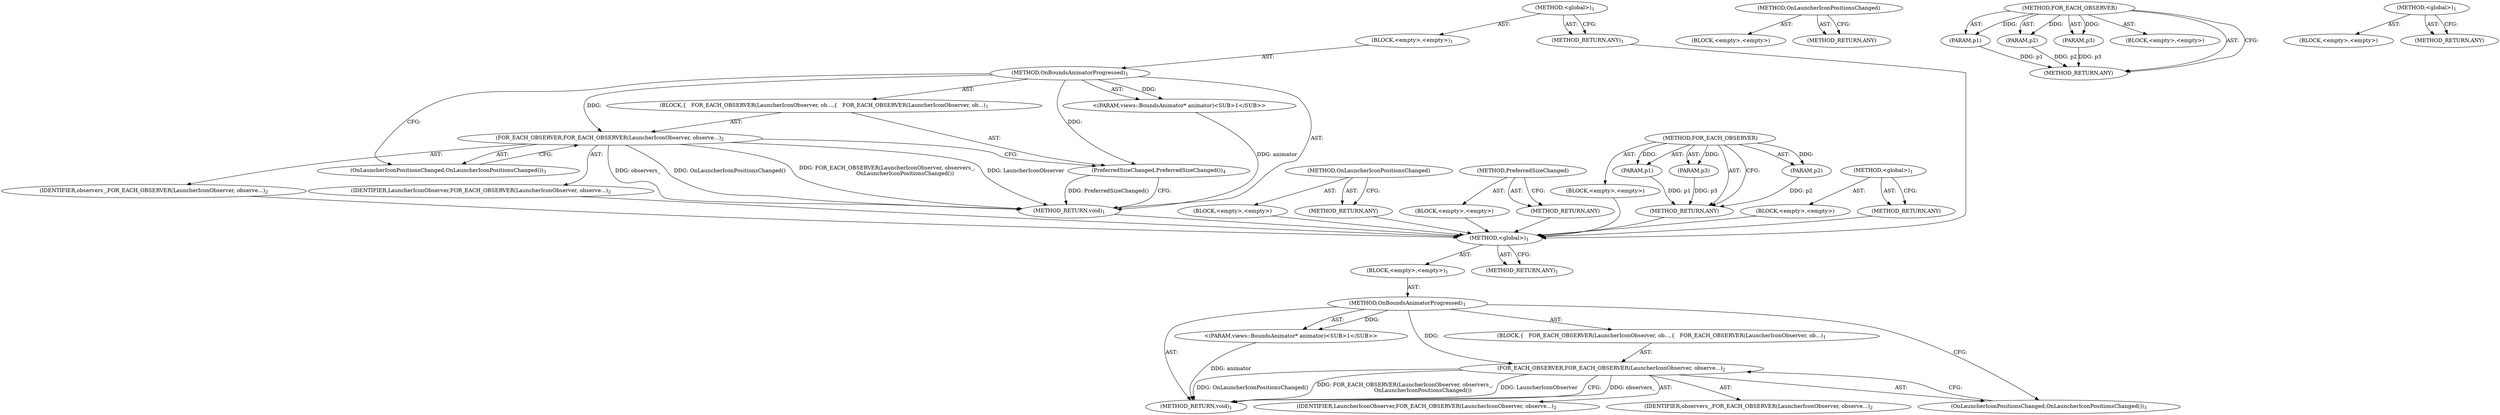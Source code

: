 digraph "&lt;global&gt;" {
vulnerable_6 [label=<(METHOD,&lt;global&gt;)<SUB>1</SUB>>];
vulnerable_7 [label=<(BLOCK,&lt;empty&gt;,&lt;empty&gt;)<SUB>1</SUB>>];
vulnerable_8 [label=<(METHOD,OnBoundsAnimatorProgressed)<SUB>1</SUB>>];
vulnerable_9 [label="<(PARAM,views::BoundsAnimator* animator)<SUB>1</SUB>>"];
vulnerable_10 [label=<(BLOCK,{
   FOR_EACH_OBSERVER(LauncherIconObserver, ob...,{
   FOR_EACH_OBSERVER(LauncherIconObserver, ob...)<SUB>1</SUB>>];
vulnerable_11 [label=<(FOR_EACH_OBSERVER,FOR_EACH_OBSERVER(LauncherIconObserver, observe...)<SUB>2</SUB>>];
vulnerable_12 [label=<(IDENTIFIER,LauncherIconObserver,FOR_EACH_OBSERVER(LauncherIconObserver, observe...)<SUB>2</SUB>>];
vulnerable_13 [label=<(IDENTIFIER,observers_,FOR_EACH_OBSERVER(LauncherIconObserver, observe...)<SUB>2</SUB>>];
vulnerable_14 [label=<(OnLauncherIconPositionsChanged,OnLauncherIconPositionsChanged())<SUB>3</SUB>>];
vulnerable_15 [label=<(METHOD_RETURN,void)<SUB>1</SUB>>];
vulnerable_17 [label=<(METHOD_RETURN,ANY)<SUB>1</SUB>>];
vulnerable_38 [label=<(METHOD,OnLauncherIconPositionsChanged)>];
vulnerable_39 [label=<(BLOCK,&lt;empty&gt;,&lt;empty&gt;)>];
vulnerable_40 [label=<(METHOD_RETURN,ANY)>];
vulnerable_32 [label=<(METHOD,FOR_EACH_OBSERVER)>];
vulnerable_33 [label=<(PARAM,p1)>];
vulnerable_34 [label=<(PARAM,p2)>];
vulnerable_35 [label=<(PARAM,p3)>];
vulnerable_36 [label=<(BLOCK,&lt;empty&gt;,&lt;empty&gt;)>];
vulnerable_37 [label=<(METHOD_RETURN,ANY)>];
vulnerable_26 [label=<(METHOD,&lt;global&gt;)<SUB>1</SUB>>];
vulnerable_27 [label=<(BLOCK,&lt;empty&gt;,&lt;empty&gt;)>];
vulnerable_28 [label=<(METHOD_RETURN,ANY)>];
fixed_6 [label=<(METHOD,&lt;global&gt;)<SUB>1</SUB>>];
fixed_7 [label=<(BLOCK,&lt;empty&gt;,&lt;empty&gt;)<SUB>1</SUB>>];
fixed_8 [label=<(METHOD,OnBoundsAnimatorProgressed)<SUB>1</SUB>>];
fixed_9 [label="<(PARAM,views::BoundsAnimator* animator)<SUB>1</SUB>>"];
fixed_10 [label=<(BLOCK,{
   FOR_EACH_OBSERVER(LauncherIconObserver, ob...,{
   FOR_EACH_OBSERVER(LauncherIconObserver, ob...)<SUB>1</SUB>>];
fixed_11 [label=<(FOR_EACH_OBSERVER,FOR_EACH_OBSERVER(LauncherIconObserver, observe...)<SUB>2</SUB>>];
fixed_12 [label=<(IDENTIFIER,LauncherIconObserver,FOR_EACH_OBSERVER(LauncherIconObserver, observe...)<SUB>2</SUB>>];
fixed_13 [label=<(IDENTIFIER,observers_,FOR_EACH_OBSERVER(LauncherIconObserver, observe...)<SUB>2</SUB>>];
fixed_14 [label=<(OnLauncherIconPositionsChanged,OnLauncherIconPositionsChanged())<SUB>3</SUB>>];
fixed_15 [label=<(PreferredSizeChanged,PreferredSizeChanged())<SUB>4</SUB>>];
fixed_16 [label=<(METHOD_RETURN,void)<SUB>1</SUB>>];
fixed_18 [label=<(METHOD_RETURN,ANY)<SUB>1</SUB>>];
fixed_39 [label=<(METHOD,OnLauncherIconPositionsChanged)>];
fixed_40 [label=<(BLOCK,&lt;empty&gt;,&lt;empty&gt;)>];
fixed_41 [label=<(METHOD_RETURN,ANY)>];
fixed_42 [label=<(METHOD,PreferredSizeChanged)>];
fixed_43 [label=<(BLOCK,&lt;empty&gt;,&lt;empty&gt;)>];
fixed_44 [label=<(METHOD_RETURN,ANY)>];
fixed_33 [label=<(METHOD,FOR_EACH_OBSERVER)>];
fixed_34 [label=<(PARAM,p1)>];
fixed_35 [label=<(PARAM,p2)>];
fixed_36 [label=<(PARAM,p3)>];
fixed_37 [label=<(BLOCK,&lt;empty&gt;,&lt;empty&gt;)>];
fixed_38 [label=<(METHOD_RETURN,ANY)>];
fixed_27 [label=<(METHOD,&lt;global&gt;)<SUB>1</SUB>>];
fixed_28 [label=<(BLOCK,&lt;empty&gt;,&lt;empty&gt;)>];
fixed_29 [label=<(METHOD_RETURN,ANY)>];
vulnerable_6 -> vulnerable_7  [key=0, label="AST: "];
vulnerable_6 -> vulnerable_17  [key=0, label="AST: "];
vulnerable_6 -> vulnerable_17  [key=1, label="CFG: "];
vulnerable_7 -> vulnerable_8  [key=0, label="AST: "];
vulnerable_8 -> vulnerable_9  [key=0, label="AST: "];
vulnerable_8 -> vulnerable_9  [key=1, label="DDG: "];
vulnerable_8 -> vulnerable_10  [key=0, label="AST: "];
vulnerable_8 -> vulnerable_15  [key=0, label="AST: "];
vulnerable_8 -> vulnerable_14  [key=0, label="CFG: "];
vulnerable_8 -> vulnerable_11  [key=0, label="DDG: "];
vulnerable_9 -> vulnerable_15  [key=0, label="DDG: animator"];
vulnerable_10 -> vulnerable_11  [key=0, label="AST: "];
vulnerable_11 -> vulnerable_12  [key=0, label="AST: "];
vulnerable_11 -> vulnerable_13  [key=0, label="AST: "];
vulnerable_11 -> vulnerable_14  [key=0, label="AST: "];
vulnerable_11 -> vulnerable_15  [key=0, label="CFG: "];
vulnerable_11 -> vulnerable_15  [key=1, label="DDG: observers_"];
vulnerable_11 -> vulnerable_15  [key=2, label="DDG: OnLauncherIconPositionsChanged()"];
vulnerable_11 -> vulnerable_15  [key=3, label="DDG: FOR_EACH_OBSERVER(LauncherIconObserver, observers_,
                     OnLauncherIconPositionsChanged())"];
vulnerable_11 -> vulnerable_15  [key=4, label="DDG: LauncherIconObserver"];
vulnerable_14 -> vulnerable_11  [key=0, label="CFG: "];
vulnerable_38 -> vulnerable_39  [key=0, label="AST: "];
vulnerable_38 -> vulnerable_40  [key=0, label="AST: "];
vulnerable_38 -> vulnerable_40  [key=1, label="CFG: "];
vulnerable_32 -> vulnerable_33  [key=0, label="AST: "];
vulnerable_32 -> vulnerable_33  [key=1, label="DDG: "];
vulnerable_32 -> vulnerable_36  [key=0, label="AST: "];
vulnerable_32 -> vulnerable_34  [key=0, label="AST: "];
vulnerable_32 -> vulnerable_34  [key=1, label="DDG: "];
vulnerable_32 -> vulnerable_37  [key=0, label="AST: "];
vulnerable_32 -> vulnerable_37  [key=1, label="CFG: "];
vulnerable_32 -> vulnerable_35  [key=0, label="AST: "];
vulnerable_32 -> vulnerable_35  [key=1, label="DDG: "];
vulnerable_33 -> vulnerable_37  [key=0, label="DDG: p1"];
vulnerable_34 -> vulnerable_37  [key=0, label="DDG: p2"];
vulnerable_35 -> vulnerable_37  [key=0, label="DDG: p3"];
vulnerable_26 -> vulnerable_27  [key=0, label="AST: "];
vulnerable_26 -> vulnerable_28  [key=0, label="AST: "];
vulnerable_26 -> vulnerable_28  [key=1, label="CFG: "];
fixed_6 -> fixed_7  [key=0, label="AST: "];
fixed_6 -> fixed_18  [key=0, label="AST: "];
fixed_6 -> fixed_18  [key=1, label="CFG: "];
fixed_7 -> fixed_8  [key=0, label="AST: "];
fixed_8 -> fixed_9  [key=0, label="AST: "];
fixed_8 -> fixed_9  [key=1, label="DDG: "];
fixed_8 -> fixed_10  [key=0, label="AST: "];
fixed_8 -> fixed_16  [key=0, label="AST: "];
fixed_8 -> fixed_14  [key=0, label="CFG: "];
fixed_8 -> fixed_15  [key=0, label="DDG: "];
fixed_8 -> fixed_11  [key=0, label="DDG: "];
fixed_9 -> fixed_16  [key=0, label="DDG: animator"];
fixed_10 -> fixed_11  [key=0, label="AST: "];
fixed_10 -> fixed_15  [key=0, label="AST: "];
fixed_11 -> fixed_12  [key=0, label="AST: "];
fixed_11 -> fixed_13  [key=0, label="AST: "];
fixed_11 -> fixed_14  [key=0, label="AST: "];
fixed_11 -> fixed_15  [key=0, label="CFG: "];
fixed_11 -> fixed_16  [key=0, label="DDG: observers_"];
fixed_11 -> fixed_16  [key=1, label="DDG: OnLauncherIconPositionsChanged()"];
fixed_11 -> fixed_16  [key=2, label="DDG: FOR_EACH_OBSERVER(LauncherIconObserver, observers_,
                     OnLauncherIconPositionsChanged())"];
fixed_11 -> fixed_16  [key=3, label="DDG: LauncherIconObserver"];
fixed_12 -> vulnerable_6  [key=0];
fixed_13 -> vulnerable_6  [key=0];
fixed_14 -> fixed_11  [key=0, label="CFG: "];
fixed_15 -> fixed_16  [key=0, label="CFG: "];
fixed_15 -> fixed_16  [key=1, label="DDG: PreferredSizeChanged()"];
fixed_16 -> vulnerable_6  [key=0];
fixed_18 -> vulnerable_6  [key=0];
fixed_39 -> fixed_40  [key=0, label="AST: "];
fixed_39 -> fixed_41  [key=0, label="AST: "];
fixed_39 -> fixed_41  [key=1, label="CFG: "];
fixed_40 -> vulnerable_6  [key=0];
fixed_41 -> vulnerable_6  [key=0];
fixed_42 -> fixed_43  [key=0, label="AST: "];
fixed_42 -> fixed_44  [key=0, label="AST: "];
fixed_42 -> fixed_44  [key=1, label="CFG: "];
fixed_43 -> vulnerable_6  [key=0];
fixed_44 -> vulnerable_6  [key=0];
fixed_33 -> fixed_34  [key=0, label="AST: "];
fixed_33 -> fixed_34  [key=1, label="DDG: "];
fixed_33 -> fixed_37  [key=0, label="AST: "];
fixed_33 -> fixed_35  [key=0, label="AST: "];
fixed_33 -> fixed_35  [key=1, label="DDG: "];
fixed_33 -> fixed_38  [key=0, label="AST: "];
fixed_33 -> fixed_38  [key=1, label="CFG: "];
fixed_33 -> fixed_36  [key=0, label="AST: "];
fixed_33 -> fixed_36  [key=1, label="DDG: "];
fixed_34 -> fixed_38  [key=0, label="DDG: p1"];
fixed_35 -> fixed_38  [key=0, label="DDG: p2"];
fixed_36 -> fixed_38  [key=0, label="DDG: p3"];
fixed_37 -> vulnerable_6  [key=0];
fixed_38 -> vulnerable_6  [key=0];
fixed_27 -> fixed_28  [key=0, label="AST: "];
fixed_27 -> fixed_29  [key=0, label="AST: "];
fixed_27 -> fixed_29  [key=1, label="CFG: "];
fixed_28 -> vulnerable_6  [key=0];
fixed_29 -> vulnerable_6  [key=0];
}
